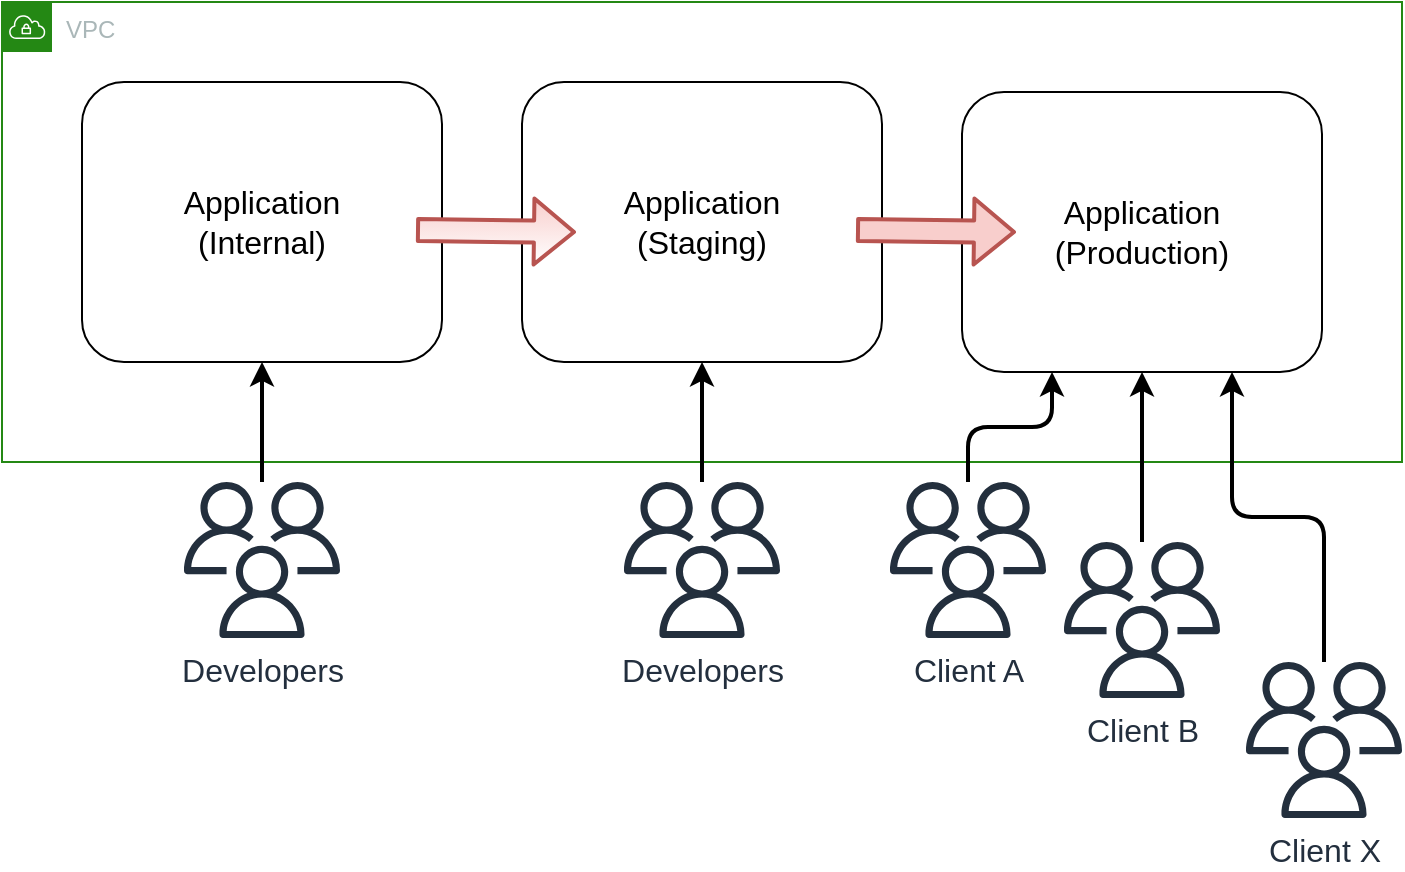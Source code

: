 <mxfile>
    <diagram id="YoJVPDsYYRpi_Ufc2OMW" name="Page-1">
        <mxGraphModel dx="853" dy="705" grid="1" gridSize="10" guides="1" tooltips="1" connect="1" arrows="1" fold="1" page="1" pageScale="1" pageWidth="827" pageHeight="1169" math="0" shadow="0">
            <root>
                <mxCell id="0"/>
                <mxCell id="1" parent="0"/>
                <mxCell id="2" value="VPC" style="points=[[0,0],[0.25,0],[0.5,0],[0.75,0],[1,0],[1,0.25],[1,0.5],[1,0.75],[1,1],[0.75,1],[0.5,1],[0.25,1],[0,1],[0,0.75],[0,0.5],[0,0.25]];outlineConnect=0;gradientColor=none;html=1;whiteSpace=wrap;fontSize=12;fontStyle=0;container=1;pointerEvents=0;collapsible=0;recursiveResize=0;shape=mxgraph.aws4.group;grIcon=mxgraph.aws4.group_vpc;strokeColor=#248814;fillColor=none;verticalAlign=top;align=left;spacingLeft=30;fontColor=#AAB7B8;dashed=0;" parent="1" vertex="1">
                    <mxGeometry x="80" y="70" width="700" height="230" as="geometry"/>
                </mxCell>
                <mxCell id="17" value="Application&lt;br&gt;(Internal)" style="rounded=1;whiteSpace=wrap;html=1;fontSize=16;" parent="2" vertex="1">
                    <mxGeometry x="40" y="40" width="180" height="140" as="geometry"/>
                </mxCell>
                <mxCell id="16" value="Application&lt;br&gt;(Staging)" style="rounded=1;whiteSpace=wrap;html=1;fontSize=16;" parent="2" vertex="1">
                    <mxGeometry x="260" y="40" width="180" height="140" as="geometry"/>
                </mxCell>
                <mxCell id="22" value="" style="shape=flexArrow;endArrow=none;html=1;strokeWidth=2;fillColor=#f8cecc;strokeColor=#b85450;gradientColor=#ffffff;startArrow=block;endFill=0;" parent="2" edge="1">
                    <mxGeometry width="50" height="50" relative="1" as="geometry">
                        <mxPoint x="287" y="115" as="sourcePoint"/>
                        <mxPoint x="207" y="114" as="targetPoint"/>
                    </mxGeometry>
                </mxCell>
                <mxCell id="15" value="Application&lt;br&gt;(Production)" style="rounded=1;whiteSpace=wrap;html=1;fontSize=16;" parent="2" vertex="1">
                    <mxGeometry x="480" y="45" width="180" height="140" as="geometry"/>
                </mxCell>
                <mxCell id="23" value="" style="shape=flexArrow;endArrow=none;html=1;strokeWidth=2;fillColor=#f8cecc;strokeColor=#b85450;startArrow=block;endFill=0;" parent="2" edge="1">
                    <mxGeometry width="50" height="50" relative="1" as="geometry">
                        <mxPoint x="507" y="115" as="sourcePoint"/>
                        <mxPoint x="427" y="114" as="targetPoint"/>
                    </mxGeometry>
                </mxCell>
                <mxCell id="18" style="edgeStyle=orthogonalEdgeStyle;html=1;entryX=0.25;entryY=1;entryDx=0;entryDy=0;strokeWidth=2;" parent="1" source="10" target="15" edge="1">
                    <mxGeometry relative="1" as="geometry"/>
                </mxCell>
                <mxCell id="10" value="&lt;font style=&quot;font-size: 16px&quot;&gt;Client A&lt;/font&gt;" style="sketch=0;outlineConnect=0;fontColor=#232F3E;gradientColor=none;fillColor=#232F3D;strokeColor=none;dashed=0;verticalLabelPosition=bottom;verticalAlign=top;align=center;html=1;fontSize=12;fontStyle=0;aspect=fixed;pointerEvents=1;shape=mxgraph.aws4.users;" parent="1" vertex="1">
                    <mxGeometry x="524" y="310" width="78" height="78" as="geometry"/>
                </mxCell>
                <mxCell id="19" style="edgeStyle=orthogonalEdgeStyle;html=1;entryX=0.5;entryY=1;entryDx=0;entryDy=0;strokeWidth=2;" parent="1" source="11" target="15" edge="1">
                    <mxGeometry relative="1" as="geometry"/>
                </mxCell>
                <mxCell id="11" value="&lt;font style=&quot;font-size: 16px&quot;&gt;Client B&lt;/font&gt;" style="sketch=0;outlineConnect=0;fontColor=#232F3E;gradientColor=none;fillColor=#232F3D;strokeColor=none;dashed=0;verticalLabelPosition=bottom;verticalAlign=top;align=center;html=1;fontSize=12;fontStyle=0;aspect=fixed;pointerEvents=1;shape=mxgraph.aws4.users;" parent="1" vertex="1">
                    <mxGeometry x="611" y="340" width="78" height="78" as="geometry"/>
                </mxCell>
                <mxCell id="20" style="edgeStyle=orthogonalEdgeStyle;html=1;entryX=0.75;entryY=1;entryDx=0;entryDy=0;strokeWidth=2;" parent="1" source="12" target="15" edge="1">
                    <mxGeometry relative="1" as="geometry"/>
                </mxCell>
                <mxCell id="12" value="&lt;font style=&quot;font-size: 16px&quot;&gt;Client X&lt;/font&gt;" style="sketch=0;outlineConnect=0;fontColor=#232F3E;gradientColor=none;fillColor=#232F3D;strokeColor=none;dashed=0;verticalLabelPosition=bottom;verticalAlign=top;align=center;html=1;fontSize=12;fontStyle=0;aspect=fixed;pointerEvents=1;shape=mxgraph.aws4.users;" parent="1" vertex="1">
                    <mxGeometry x="702" y="400" width="78" height="78" as="geometry"/>
                </mxCell>
                <mxCell id="27" style="edgeStyle=orthogonalEdgeStyle;html=1;entryX=0.5;entryY=1;entryDx=0;entryDy=0;strokeWidth=2;" parent="1" source="24" target="16" edge="1">
                    <mxGeometry relative="1" as="geometry"/>
                </mxCell>
                <mxCell id="24" value="&lt;font style=&quot;font-size: 16px&quot;&gt;Developers&lt;/font&gt;" style="sketch=0;outlineConnect=0;fontColor=#232F3E;gradientColor=none;fillColor=#232F3D;strokeColor=none;dashed=0;verticalLabelPosition=bottom;verticalAlign=top;align=center;html=1;fontSize=12;fontStyle=0;aspect=fixed;pointerEvents=1;shape=mxgraph.aws4.users;" parent="1" vertex="1">
                    <mxGeometry x="391" y="310" width="78" height="78" as="geometry"/>
                </mxCell>
                <mxCell id="29" style="edgeStyle=orthogonalEdgeStyle;html=1;entryX=0.5;entryY=1;entryDx=0;entryDy=0;strokeWidth=2;" parent="1" source="28" target="17" edge="1">
                    <mxGeometry relative="1" as="geometry"/>
                </mxCell>
                <mxCell id="28" value="&lt;font style=&quot;font-size: 16px&quot;&gt;Developers&lt;/font&gt;" style="sketch=0;outlineConnect=0;fontColor=#232F3E;gradientColor=none;fillColor=#232F3D;strokeColor=none;dashed=0;verticalLabelPosition=bottom;verticalAlign=top;align=center;html=1;fontSize=12;fontStyle=0;aspect=fixed;pointerEvents=1;shape=mxgraph.aws4.users;" parent="1" vertex="1">
                    <mxGeometry x="171" y="310" width="78" height="78" as="geometry"/>
                </mxCell>
            </root>
        </mxGraphModel>
    </diagram>
</mxfile>
